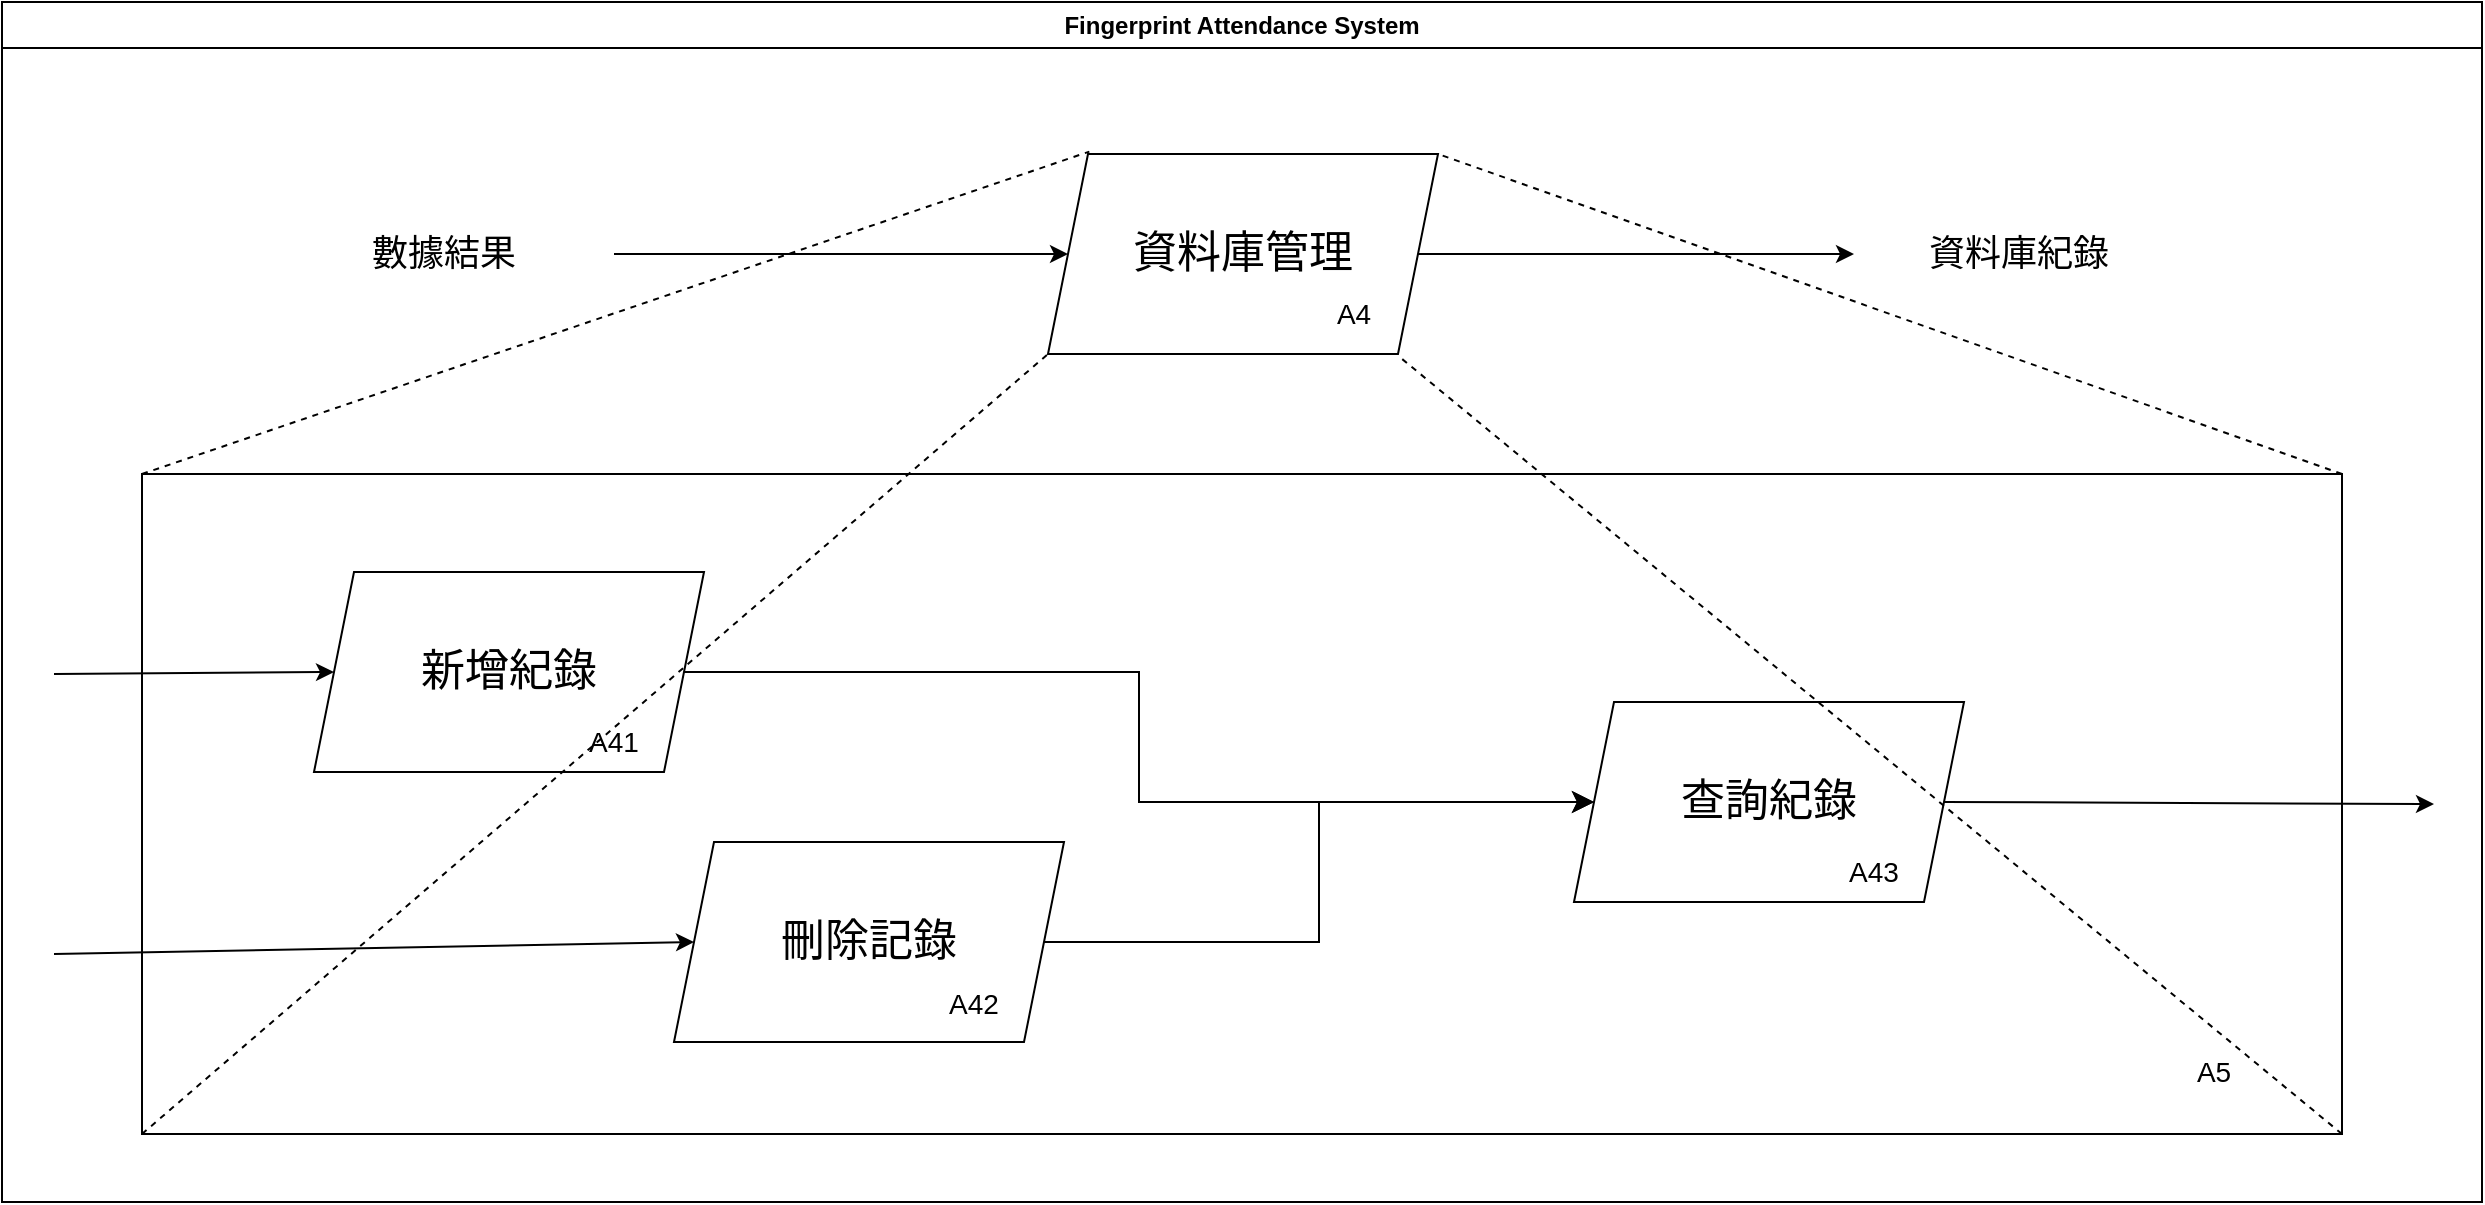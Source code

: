 <mxfile version="22.1.11" type="device">
  <diagram id="VUPCrrjHEeE_5dmQ4aHO" name="第 1 页">
    <mxGraphModel dx="2592" dy="852" grid="1" gridSize="10" guides="1" tooltips="1" connect="1" arrows="1" fold="1" page="1" pageScale="1" pageWidth="1169" pageHeight="827" math="0" shadow="0">
      <root>
        <mxCell id="0" />
        <mxCell id="1" parent="0" />
        <mxCell id="Bzr7LH3LYIl0aywDg5R7-12" value="" style="rounded=0;whiteSpace=wrap;html=1;" parent="1" vertex="1">
          <mxGeometry x="34" y="300" width="1100" height="330" as="geometry" />
        </mxCell>
        <mxCell id="Bzr7LH3LYIl0aywDg5R7-1" value="&lt;font style=&quot;font-size: 22px;&quot;&gt;資料庫管理&lt;/font&gt;" style="shape=parallelogram;perimeter=parallelogramPerimeter;whiteSpace=wrap;html=1;fixedSize=1;" parent="1" vertex="1">
          <mxGeometry x="487" y="140" width="195" height="100" as="geometry" />
        </mxCell>
        <mxCell id="Bzr7LH3LYIl0aywDg5R7-2" value="&lt;font style=&quot;font-size: 22px;&quot;&gt;刪除記錄&lt;/font&gt;" style="shape=parallelogram;perimeter=parallelogramPerimeter;whiteSpace=wrap;html=1;fixedSize=1;" parent="1" vertex="1">
          <mxGeometry x="300" y="484" width="195" height="100" as="geometry" />
        </mxCell>
        <mxCell id="Bzr7LH3LYIl0aywDg5R7-13" value="" style="endArrow=none;dashed=1;html=1;rounded=0;entryX=0.106;entryY=-0.012;entryDx=0;entryDy=0;entryPerimeter=0;exitX=0;exitY=0;exitDx=0;exitDy=0;" parent="1" source="Bzr7LH3LYIl0aywDg5R7-12" target="Bzr7LH3LYIl0aywDg5R7-1" edge="1">
          <mxGeometry width="50" height="50" relative="1" as="geometry">
            <mxPoint x="510" y="410" as="sourcePoint" />
            <mxPoint x="560" y="360" as="targetPoint" />
          </mxGeometry>
        </mxCell>
        <mxCell id="Bzr7LH3LYIl0aywDg5R7-15" value="" style="endArrow=none;dashed=1;html=1;rounded=0;entryX=1;entryY=0;entryDx=0;entryDy=0;exitX=1;exitY=0;exitDx=0;exitDy=0;" parent="1" source="Bzr7LH3LYIl0aywDg5R7-12" target="Bzr7LH3LYIl0aywDg5R7-1" edge="1">
          <mxGeometry width="50" height="50" relative="1" as="geometry">
            <mxPoint x="510" y="410" as="sourcePoint" />
            <mxPoint x="560" y="360" as="targetPoint" />
          </mxGeometry>
        </mxCell>
        <mxCell id="Bzr7LH3LYIl0aywDg5R7-18" value="&lt;font style=&quot;font-size: 14px;&quot;&gt;A1&lt;br&gt;&lt;/font&gt;" style="text;strokeColor=none;align=center;fillColor=none;html=1;verticalAlign=middle;whiteSpace=wrap;rounded=0;" parent="1" vertex="1">
          <mxGeometry x="180" y="384" width="60" height="30" as="geometry" />
        </mxCell>
        <mxCell id="Bzr7LH3LYIl0aywDg5R7-22" value="&lt;font style=&quot;font-size: 14px;&quot;&gt;A5&lt;/font&gt;" style="text;strokeColor=none;align=center;fillColor=none;html=1;verticalAlign=middle;whiteSpace=wrap;rounded=0;" parent="1" vertex="1">
          <mxGeometry x="1040" y="584" width="60" height="30" as="geometry" />
        </mxCell>
        <mxCell id="Bzr7LH3LYIl0aywDg5R7-23" value="" style="endArrow=classic;html=1;rounded=0;entryX=0;entryY=0.5;entryDx=0;entryDy=0;" parent="1" target="Bzr7LH3LYIl0aywDg5R7-4" edge="1">
          <mxGeometry width="50" height="50" relative="1" as="geometry">
            <mxPoint x="-10" y="400" as="sourcePoint" />
            <mxPoint x="560" y="360" as="targetPoint" />
          </mxGeometry>
        </mxCell>
        <mxCell id="Bzr7LH3LYIl0aywDg5R7-35" value="" style="endArrow=classic;html=1;rounded=0;exitX=1;exitY=0.5;exitDx=0;exitDy=0;" parent="1" source="Bzr7LH3LYIl0aywDg5R7-6" edge="1">
          <mxGeometry width="50" height="50" relative="1" as="geometry">
            <mxPoint x="510" y="410" as="sourcePoint" />
            <mxPoint x="1180" y="465" as="targetPoint" />
          </mxGeometry>
        </mxCell>
        <mxCell id="Bzr7LH3LYIl0aywDg5R7-36" value="" style="endArrow=classic;html=1;rounded=0;entryX=0;entryY=0.5;entryDx=0;entryDy=0;" parent="1" target="Bzr7LH3LYIl0aywDg5R7-1" edge="1">
          <mxGeometry width="50" height="50" relative="1" as="geometry">
            <mxPoint x="270" y="190" as="sourcePoint" />
            <mxPoint x="560" y="360" as="targetPoint" />
          </mxGeometry>
        </mxCell>
        <mxCell id="Bzr7LH3LYIl0aywDg5R7-37" value="" style="endArrow=classic;html=1;rounded=0;exitX=1;exitY=0.5;exitDx=0;exitDy=0;" parent="1" source="Bzr7LH3LYIl0aywDg5R7-1" edge="1">
          <mxGeometry width="50" height="50" relative="1" as="geometry">
            <mxPoint x="510" y="410" as="sourcePoint" />
            <mxPoint x="890" y="190" as="targetPoint" />
          </mxGeometry>
        </mxCell>
        <mxCell id="Bzr7LH3LYIl0aywDg5R7-38" value="&lt;font style=&quot;font-size: 18px;&quot;&gt;數據結果&lt;/font&gt;" style="text;strokeColor=none;align=center;fillColor=none;html=1;verticalAlign=middle;whiteSpace=wrap;rounded=0;" parent="1" vertex="1">
          <mxGeometry x="100" y="175" width="170" height="30" as="geometry" />
        </mxCell>
        <mxCell id="Bzr7LH3LYIl0aywDg5R7-39" value="&lt;font style=&quot;font-size: 18px;&quot;&gt;資料庫紀錄&lt;/font&gt;" style="text;strokeColor=none;align=center;fillColor=none;html=1;verticalAlign=middle;whiteSpace=wrap;rounded=0;" parent="1" vertex="1">
          <mxGeometry x="895" y="175" width="155" height="30" as="geometry" />
        </mxCell>
        <mxCell id="MBl-QrmTGhOZfTzYXRKG-2" value="Fingerprint Attendance System" style="swimlane;whiteSpace=wrap;html=1;" parent="1" vertex="1">
          <mxGeometry x="-36" y="64" width="1240" height="600" as="geometry" />
        </mxCell>
        <mxCell id="Bzr7LH3LYIl0aywDg5R7-6" value="&lt;font style=&quot;font-size: 22px;&quot;&gt;查詢紀錄&lt;/font&gt;" style="shape=parallelogram;perimeter=parallelogramPerimeter;whiteSpace=wrap;html=1;fixedSize=1;" parent="MBl-QrmTGhOZfTzYXRKG-2" vertex="1">
          <mxGeometry x="786" y="350" width="195" height="100" as="geometry" />
        </mxCell>
        <mxCell id="Bzr7LH3LYIl0aywDg5R7-17" value="&lt;font style=&quot;font-size: 14px;&quot;&gt;A4&lt;/font&gt;" style="text;strokeColor=none;align=center;fillColor=none;html=1;verticalAlign=middle;whiteSpace=wrap;rounded=0;" parent="MBl-QrmTGhOZfTzYXRKG-2" vertex="1">
          <mxGeometry x="646" y="141" width="60" height="30" as="geometry" />
        </mxCell>
        <mxCell id="Bzr7LH3LYIl0aywDg5R7-20" value="&lt;font style=&quot;font-size: 14px;&quot;&gt;A43&lt;/font&gt;" style="text;strokeColor=none;align=center;fillColor=none;html=1;verticalAlign=middle;whiteSpace=wrap;rounded=0;" parent="MBl-QrmTGhOZfTzYXRKG-2" vertex="1">
          <mxGeometry x="906" y="420" width="60" height="30" as="geometry" />
        </mxCell>
        <mxCell id="t7momp7tRTAhpMJqpBk9-7" value="&lt;font style=&quot;font-size: 14px;&quot;&gt;A42&lt;/font&gt;" style="text;strokeColor=none;align=center;fillColor=none;html=1;verticalAlign=middle;whiteSpace=wrap;rounded=0;" vertex="1" parent="MBl-QrmTGhOZfTzYXRKG-2">
          <mxGeometry x="456" y="486" width="60" height="30" as="geometry" />
        </mxCell>
        <mxCell id="t7momp7tRTAhpMJqpBk9-3" value="" style="edgeStyle=elbowEdgeStyle;elbow=horizontal;endArrow=classic;html=1;curved=0;rounded=0;endSize=8;startSize=8;exitX=1;exitY=0.5;exitDx=0;exitDy=0;entryX=0;entryY=0.5;entryDx=0;entryDy=0;" edge="1" parent="1" source="Bzr7LH3LYIl0aywDg5R7-2" target="Bzr7LH3LYIl0aywDg5R7-6">
          <mxGeometry width="50" height="50" relative="1" as="geometry">
            <mxPoint x="520" y="310" as="sourcePoint" />
            <mxPoint x="570" y="260" as="targetPoint" />
          </mxGeometry>
        </mxCell>
        <mxCell id="t7momp7tRTAhpMJqpBk9-4" value="" style="endArrow=classic;html=1;rounded=0;entryX=0;entryY=0.5;entryDx=0;entryDy=0;" edge="1" parent="1" target="Bzr7LH3LYIl0aywDg5R7-2">
          <mxGeometry width="50" height="50" relative="1" as="geometry">
            <mxPoint x="-10" y="540" as="sourcePoint" />
            <mxPoint x="570" y="260" as="targetPoint" />
          </mxGeometry>
        </mxCell>
        <mxCell id="Bzr7LH3LYIl0aywDg5R7-16" value="" style="endArrow=none;dashed=1;html=1;rounded=0;exitX=1;exitY=1;exitDx=0;exitDy=0;entryX=0.908;entryY=1.025;entryDx=0;entryDy=0;entryPerimeter=0;" parent="1" source="Bzr7LH3LYIl0aywDg5R7-12" target="Bzr7LH3LYIl0aywDg5R7-1" edge="1">
          <mxGeometry width="50" height="50" relative="1" as="geometry">
            <mxPoint x="510" y="410" as="sourcePoint" />
            <mxPoint x="660" y="180" as="targetPoint" />
          </mxGeometry>
        </mxCell>
        <mxCell id="Bzr7LH3LYIl0aywDg5R7-4" value="&lt;font style=&quot;font-size: 22px;&quot;&gt;新增紀錄&lt;/font&gt;" style="shape=parallelogram;perimeter=parallelogramPerimeter;whiteSpace=wrap;html=1;fixedSize=1;" parent="1" vertex="1">
          <mxGeometry x="120" y="349" width="195" height="100" as="geometry" />
        </mxCell>
        <mxCell id="t7momp7tRTAhpMJqpBk9-5" value="" style="edgeStyle=elbowEdgeStyle;elbow=horizontal;endArrow=classic;html=1;curved=0;rounded=0;endSize=8;startSize=8;exitX=1;exitY=0.5;exitDx=0;exitDy=0;entryX=0;entryY=0.5;entryDx=0;entryDy=0;" edge="1" parent="1" source="Bzr7LH3LYIl0aywDg5R7-4" target="Bzr7LH3LYIl0aywDg5R7-6">
          <mxGeometry width="50" height="50" relative="1" as="geometry">
            <mxPoint x="520" y="310" as="sourcePoint" />
            <mxPoint x="620" y="470" as="targetPoint" />
          </mxGeometry>
        </mxCell>
        <mxCell id="t7momp7tRTAhpMJqpBk9-6" value="" style="endArrow=none;dashed=1;html=1;rounded=0;entryX=0;entryY=1;entryDx=0;entryDy=0;exitX=0;exitY=1;exitDx=0;exitDy=0;" edge="1" parent="1" source="Bzr7LH3LYIl0aywDg5R7-12" target="Bzr7LH3LYIl0aywDg5R7-1">
          <mxGeometry width="50" height="50" relative="1" as="geometry">
            <mxPoint x="34" y="630" as="sourcePoint" />
            <mxPoint x="487" y="240" as="targetPoint" />
          </mxGeometry>
        </mxCell>
        <mxCell id="t7momp7tRTAhpMJqpBk9-8" value="&lt;font style=&quot;font-size: 14px;&quot;&gt;A41&lt;/font&gt;" style="text;strokeColor=none;align=center;fillColor=none;html=1;verticalAlign=middle;whiteSpace=wrap;rounded=0;" vertex="1" parent="1">
          <mxGeometry x="240" y="419" width="60" height="30" as="geometry" />
        </mxCell>
      </root>
    </mxGraphModel>
  </diagram>
</mxfile>
